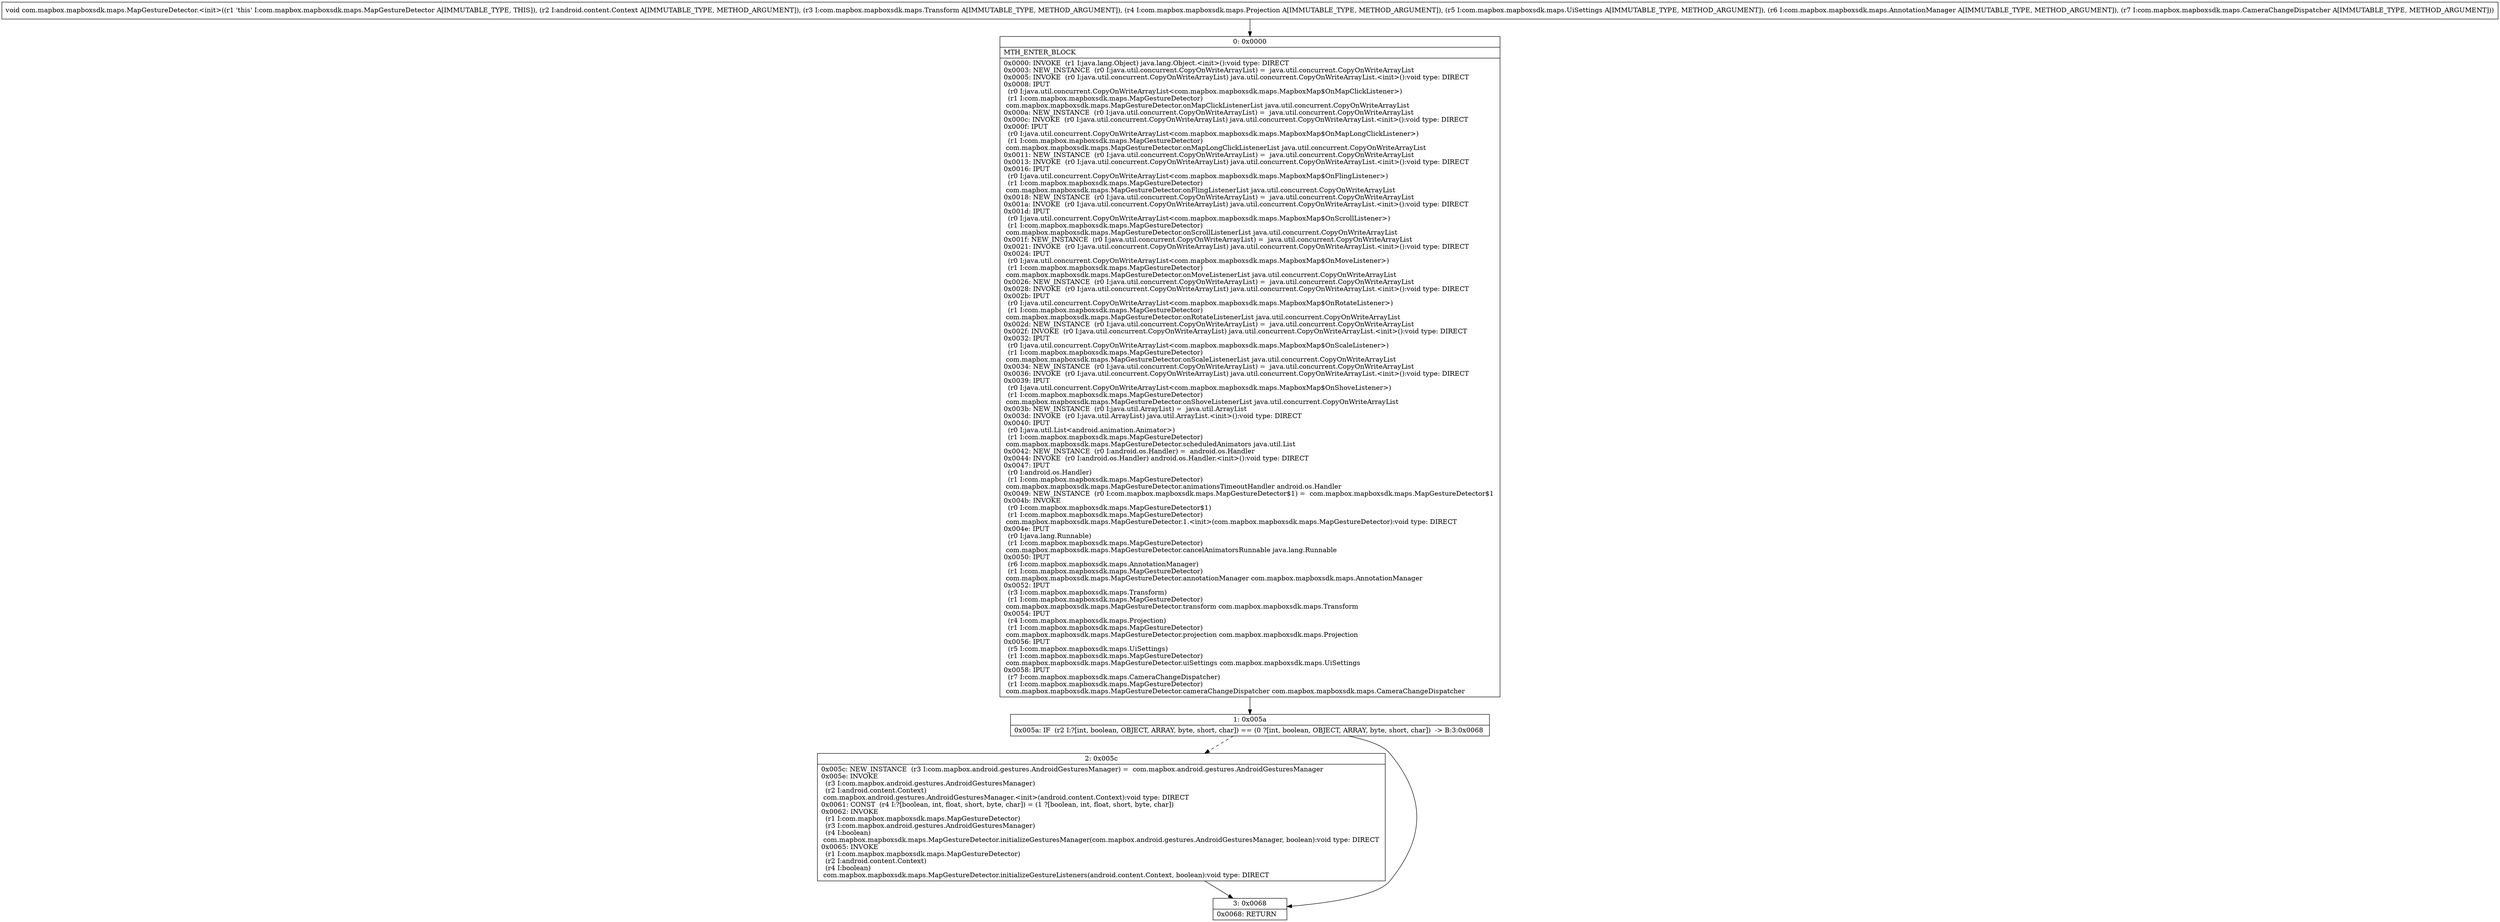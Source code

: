 digraph "CFG forcom.mapbox.mapboxsdk.maps.MapGestureDetector.\<init\>(Landroid\/content\/Context;Lcom\/mapbox\/mapboxsdk\/maps\/Transform;Lcom\/mapbox\/mapboxsdk\/maps\/Projection;Lcom\/mapbox\/mapboxsdk\/maps\/UiSettings;Lcom\/mapbox\/mapboxsdk\/maps\/AnnotationManager;Lcom\/mapbox\/mapboxsdk\/maps\/CameraChangeDispatcher;)V" {
Node_0 [shape=record,label="{0\:\ 0x0000|MTH_ENTER_BLOCK\l|0x0000: INVOKE  (r1 I:java.lang.Object) java.lang.Object.\<init\>():void type: DIRECT \l0x0003: NEW_INSTANCE  (r0 I:java.util.concurrent.CopyOnWriteArrayList) =  java.util.concurrent.CopyOnWriteArrayList \l0x0005: INVOKE  (r0 I:java.util.concurrent.CopyOnWriteArrayList) java.util.concurrent.CopyOnWriteArrayList.\<init\>():void type: DIRECT \l0x0008: IPUT  \l  (r0 I:java.util.concurrent.CopyOnWriteArrayList\<com.mapbox.mapboxsdk.maps.MapboxMap$OnMapClickListener\>)\l  (r1 I:com.mapbox.mapboxsdk.maps.MapGestureDetector)\l com.mapbox.mapboxsdk.maps.MapGestureDetector.onMapClickListenerList java.util.concurrent.CopyOnWriteArrayList \l0x000a: NEW_INSTANCE  (r0 I:java.util.concurrent.CopyOnWriteArrayList) =  java.util.concurrent.CopyOnWriteArrayList \l0x000c: INVOKE  (r0 I:java.util.concurrent.CopyOnWriteArrayList) java.util.concurrent.CopyOnWriteArrayList.\<init\>():void type: DIRECT \l0x000f: IPUT  \l  (r0 I:java.util.concurrent.CopyOnWriteArrayList\<com.mapbox.mapboxsdk.maps.MapboxMap$OnMapLongClickListener\>)\l  (r1 I:com.mapbox.mapboxsdk.maps.MapGestureDetector)\l com.mapbox.mapboxsdk.maps.MapGestureDetector.onMapLongClickListenerList java.util.concurrent.CopyOnWriteArrayList \l0x0011: NEW_INSTANCE  (r0 I:java.util.concurrent.CopyOnWriteArrayList) =  java.util.concurrent.CopyOnWriteArrayList \l0x0013: INVOKE  (r0 I:java.util.concurrent.CopyOnWriteArrayList) java.util.concurrent.CopyOnWriteArrayList.\<init\>():void type: DIRECT \l0x0016: IPUT  \l  (r0 I:java.util.concurrent.CopyOnWriteArrayList\<com.mapbox.mapboxsdk.maps.MapboxMap$OnFlingListener\>)\l  (r1 I:com.mapbox.mapboxsdk.maps.MapGestureDetector)\l com.mapbox.mapboxsdk.maps.MapGestureDetector.onFlingListenerList java.util.concurrent.CopyOnWriteArrayList \l0x0018: NEW_INSTANCE  (r0 I:java.util.concurrent.CopyOnWriteArrayList) =  java.util.concurrent.CopyOnWriteArrayList \l0x001a: INVOKE  (r0 I:java.util.concurrent.CopyOnWriteArrayList) java.util.concurrent.CopyOnWriteArrayList.\<init\>():void type: DIRECT \l0x001d: IPUT  \l  (r0 I:java.util.concurrent.CopyOnWriteArrayList\<com.mapbox.mapboxsdk.maps.MapboxMap$OnScrollListener\>)\l  (r1 I:com.mapbox.mapboxsdk.maps.MapGestureDetector)\l com.mapbox.mapboxsdk.maps.MapGestureDetector.onScrollListenerList java.util.concurrent.CopyOnWriteArrayList \l0x001f: NEW_INSTANCE  (r0 I:java.util.concurrent.CopyOnWriteArrayList) =  java.util.concurrent.CopyOnWriteArrayList \l0x0021: INVOKE  (r0 I:java.util.concurrent.CopyOnWriteArrayList) java.util.concurrent.CopyOnWriteArrayList.\<init\>():void type: DIRECT \l0x0024: IPUT  \l  (r0 I:java.util.concurrent.CopyOnWriteArrayList\<com.mapbox.mapboxsdk.maps.MapboxMap$OnMoveListener\>)\l  (r1 I:com.mapbox.mapboxsdk.maps.MapGestureDetector)\l com.mapbox.mapboxsdk.maps.MapGestureDetector.onMoveListenerList java.util.concurrent.CopyOnWriteArrayList \l0x0026: NEW_INSTANCE  (r0 I:java.util.concurrent.CopyOnWriteArrayList) =  java.util.concurrent.CopyOnWriteArrayList \l0x0028: INVOKE  (r0 I:java.util.concurrent.CopyOnWriteArrayList) java.util.concurrent.CopyOnWriteArrayList.\<init\>():void type: DIRECT \l0x002b: IPUT  \l  (r0 I:java.util.concurrent.CopyOnWriteArrayList\<com.mapbox.mapboxsdk.maps.MapboxMap$OnRotateListener\>)\l  (r1 I:com.mapbox.mapboxsdk.maps.MapGestureDetector)\l com.mapbox.mapboxsdk.maps.MapGestureDetector.onRotateListenerList java.util.concurrent.CopyOnWriteArrayList \l0x002d: NEW_INSTANCE  (r0 I:java.util.concurrent.CopyOnWriteArrayList) =  java.util.concurrent.CopyOnWriteArrayList \l0x002f: INVOKE  (r0 I:java.util.concurrent.CopyOnWriteArrayList) java.util.concurrent.CopyOnWriteArrayList.\<init\>():void type: DIRECT \l0x0032: IPUT  \l  (r0 I:java.util.concurrent.CopyOnWriteArrayList\<com.mapbox.mapboxsdk.maps.MapboxMap$OnScaleListener\>)\l  (r1 I:com.mapbox.mapboxsdk.maps.MapGestureDetector)\l com.mapbox.mapboxsdk.maps.MapGestureDetector.onScaleListenerList java.util.concurrent.CopyOnWriteArrayList \l0x0034: NEW_INSTANCE  (r0 I:java.util.concurrent.CopyOnWriteArrayList) =  java.util.concurrent.CopyOnWriteArrayList \l0x0036: INVOKE  (r0 I:java.util.concurrent.CopyOnWriteArrayList) java.util.concurrent.CopyOnWriteArrayList.\<init\>():void type: DIRECT \l0x0039: IPUT  \l  (r0 I:java.util.concurrent.CopyOnWriteArrayList\<com.mapbox.mapboxsdk.maps.MapboxMap$OnShoveListener\>)\l  (r1 I:com.mapbox.mapboxsdk.maps.MapGestureDetector)\l com.mapbox.mapboxsdk.maps.MapGestureDetector.onShoveListenerList java.util.concurrent.CopyOnWriteArrayList \l0x003b: NEW_INSTANCE  (r0 I:java.util.ArrayList) =  java.util.ArrayList \l0x003d: INVOKE  (r0 I:java.util.ArrayList) java.util.ArrayList.\<init\>():void type: DIRECT \l0x0040: IPUT  \l  (r0 I:java.util.List\<android.animation.Animator\>)\l  (r1 I:com.mapbox.mapboxsdk.maps.MapGestureDetector)\l com.mapbox.mapboxsdk.maps.MapGestureDetector.scheduledAnimators java.util.List \l0x0042: NEW_INSTANCE  (r0 I:android.os.Handler) =  android.os.Handler \l0x0044: INVOKE  (r0 I:android.os.Handler) android.os.Handler.\<init\>():void type: DIRECT \l0x0047: IPUT  \l  (r0 I:android.os.Handler)\l  (r1 I:com.mapbox.mapboxsdk.maps.MapGestureDetector)\l com.mapbox.mapboxsdk.maps.MapGestureDetector.animationsTimeoutHandler android.os.Handler \l0x0049: NEW_INSTANCE  (r0 I:com.mapbox.mapboxsdk.maps.MapGestureDetector$1) =  com.mapbox.mapboxsdk.maps.MapGestureDetector$1 \l0x004b: INVOKE  \l  (r0 I:com.mapbox.mapboxsdk.maps.MapGestureDetector$1)\l  (r1 I:com.mapbox.mapboxsdk.maps.MapGestureDetector)\l com.mapbox.mapboxsdk.maps.MapGestureDetector.1.\<init\>(com.mapbox.mapboxsdk.maps.MapGestureDetector):void type: DIRECT \l0x004e: IPUT  \l  (r0 I:java.lang.Runnable)\l  (r1 I:com.mapbox.mapboxsdk.maps.MapGestureDetector)\l com.mapbox.mapboxsdk.maps.MapGestureDetector.cancelAnimatorsRunnable java.lang.Runnable \l0x0050: IPUT  \l  (r6 I:com.mapbox.mapboxsdk.maps.AnnotationManager)\l  (r1 I:com.mapbox.mapboxsdk.maps.MapGestureDetector)\l com.mapbox.mapboxsdk.maps.MapGestureDetector.annotationManager com.mapbox.mapboxsdk.maps.AnnotationManager \l0x0052: IPUT  \l  (r3 I:com.mapbox.mapboxsdk.maps.Transform)\l  (r1 I:com.mapbox.mapboxsdk.maps.MapGestureDetector)\l com.mapbox.mapboxsdk.maps.MapGestureDetector.transform com.mapbox.mapboxsdk.maps.Transform \l0x0054: IPUT  \l  (r4 I:com.mapbox.mapboxsdk.maps.Projection)\l  (r1 I:com.mapbox.mapboxsdk.maps.MapGestureDetector)\l com.mapbox.mapboxsdk.maps.MapGestureDetector.projection com.mapbox.mapboxsdk.maps.Projection \l0x0056: IPUT  \l  (r5 I:com.mapbox.mapboxsdk.maps.UiSettings)\l  (r1 I:com.mapbox.mapboxsdk.maps.MapGestureDetector)\l com.mapbox.mapboxsdk.maps.MapGestureDetector.uiSettings com.mapbox.mapboxsdk.maps.UiSettings \l0x0058: IPUT  \l  (r7 I:com.mapbox.mapboxsdk.maps.CameraChangeDispatcher)\l  (r1 I:com.mapbox.mapboxsdk.maps.MapGestureDetector)\l com.mapbox.mapboxsdk.maps.MapGestureDetector.cameraChangeDispatcher com.mapbox.mapboxsdk.maps.CameraChangeDispatcher \l}"];
Node_1 [shape=record,label="{1\:\ 0x005a|0x005a: IF  (r2 I:?[int, boolean, OBJECT, ARRAY, byte, short, char]) == (0 ?[int, boolean, OBJECT, ARRAY, byte, short, char])  \-\> B:3:0x0068 \l}"];
Node_2 [shape=record,label="{2\:\ 0x005c|0x005c: NEW_INSTANCE  (r3 I:com.mapbox.android.gestures.AndroidGesturesManager) =  com.mapbox.android.gestures.AndroidGesturesManager \l0x005e: INVOKE  \l  (r3 I:com.mapbox.android.gestures.AndroidGesturesManager)\l  (r2 I:android.content.Context)\l com.mapbox.android.gestures.AndroidGesturesManager.\<init\>(android.content.Context):void type: DIRECT \l0x0061: CONST  (r4 I:?[boolean, int, float, short, byte, char]) = (1 ?[boolean, int, float, short, byte, char]) \l0x0062: INVOKE  \l  (r1 I:com.mapbox.mapboxsdk.maps.MapGestureDetector)\l  (r3 I:com.mapbox.android.gestures.AndroidGesturesManager)\l  (r4 I:boolean)\l com.mapbox.mapboxsdk.maps.MapGestureDetector.initializeGesturesManager(com.mapbox.android.gestures.AndroidGesturesManager, boolean):void type: DIRECT \l0x0065: INVOKE  \l  (r1 I:com.mapbox.mapboxsdk.maps.MapGestureDetector)\l  (r2 I:android.content.Context)\l  (r4 I:boolean)\l com.mapbox.mapboxsdk.maps.MapGestureDetector.initializeGestureListeners(android.content.Context, boolean):void type: DIRECT \l}"];
Node_3 [shape=record,label="{3\:\ 0x0068|0x0068: RETURN   \l}"];
MethodNode[shape=record,label="{void com.mapbox.mapboxsdk.maps.MapGestureDetector.\<init\>((r1 'this' I:com.mapbox.mapboxsdk.maps.MapGestureDetector A[IMMUTABLE_TYPE, THIS]), (r2 I:android.content.Context A[IMMUTABLE_TYPE, METHOD_ARGUMENT]), (r3 I:com.mapbox.mapboxsdk.maps.Transform A[IMMUTABLE_TYPE, METHOD_ARGUMENT]), (r4 I:com.mapbox.mapboxsdk.maps.Projection A[IMMUTABLE_TYPE, METHOD_ARGUMENT]), (r5 I:com.mapbox.mapboxsdk.maps.UiSettings A[IMMUTABLE_TYPE, METHOD_ARGUMENT]), (r6 I:com.mapbox.mapboxsdk.maps.AnnotationManager A[IMMUTABLE_TYPE, METHOD_ARGUMENT]), (r7 I:com.mapbox.mapboxsdk.maps.CameraChangeDispatcher A[IMMUTABLE_TYPE, METHOD_ARGUMENT])) }"];
MethodNode -> Node_0;
Node_0 -> Node_1;
Node_1 -> Node_2[style=dashed];
Node_1 -> Node_3;
Node_2 -> Node_3;
}

